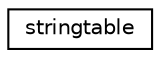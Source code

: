 digraph "Graphical Class Hierarchy"
{
 // LATEX_PDF_SIZE
  edge [fontname="Helvetica",fontsize="10",labelfontname="Helvetica",labelfontsize="10"];
  node [fontname="Helvetica",fontsize="10",shape=record];
  rankdir="LR";
  Node0 [label="stringtable",height=0.2,width=0.4,color="black", fillcolor="white", style="filled",URL="$structstringtable.html",tooltip=" "];
}
